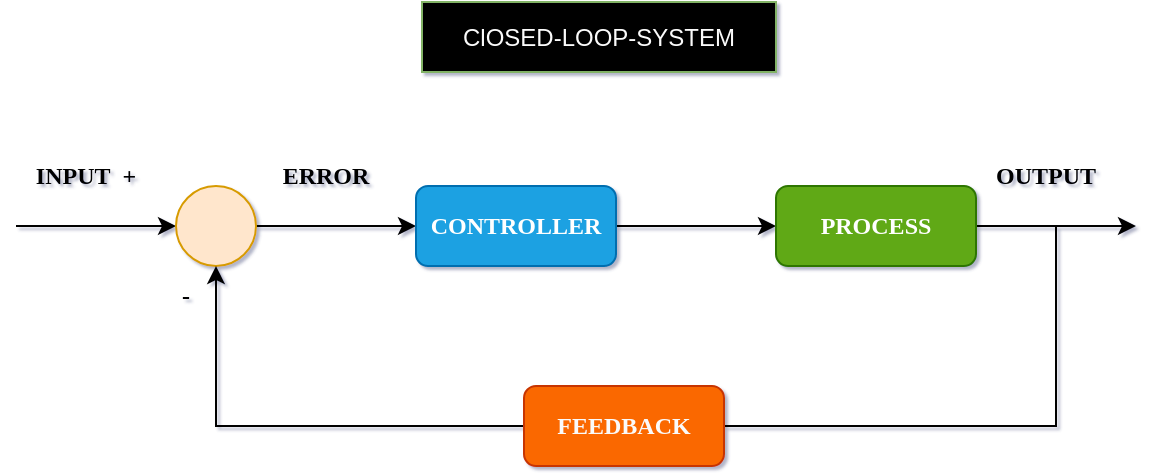 <mxfile version="20.8.5" type="github">
  <diagram id="C5RBs43oDa-KdzZeNtuy" name="Page-1">
    <mxGraphModel dx="760" dy="391" grid="0" gridSize="10" guides="1" tooltips="1" connect="1" arrows="1" fold="1" page="1" pageScale="1" pageWidth="827" pageHeight="1169" background="none" math="0" shadow="1">
      <root>
        <mxCell id="WIyWlLk6GJQsqaUBKTNV-0" />
        <mxCell id="WIyWlLk6GJQsqaUBKTNV-1" parent="WIyWlLk6GJQsqaUBKTNV-0" />
        <mxCell id="mh1vXI5inr4Wv4df_WpW-0" value="&lt;font color=&quot;#fafafa&quot;&gt;ClOSED-LOOP-SYSTEM&lt;/font&gt;" style="rounded=0;whiteSpace=wrap;html=1;fillColor=#000000;strokeColor=#82b366;" vertex="1" parent="WIyWlLk6GJQsqaUBKTNV-1">
          <mxGeometry x="330" y="244" width="177" height="35" as="geometry" />
        </mxCell>
        <mxCell id="mh1vXI5inr4Wv4df_WpW-1" value="" style="endArrow=classic;html=1;rounded=0;exitX=1;exitY=0.5;exitDx=0;exitDy=0;entryX=0;entryY=0.5;entryDx=0;entryDy=0;" edge="1" parent="WIyWlLk6GJQsqaUBKTNV-1" target="mh1vXI5inr4Wv4df_WpW-4">
          <mxGeometry width="50" height="50" relative="1" as="geometry">
            <mxPoint x="127" y="356" as="sourcePoint" />
            <mxPoint x="207" y="356" as="targetPoint" />
          </mxGeometry>
        </mxCell>
        <mxCell id="mh1vXI5inr4Wv4df_WpW-3" value="INPUT&amp;nbsp; +" style="text;html=1;strokeColor=none;fillColor=none;align=center;verticalAlign=middle;whiteSpace=wrap;rounded=0;fontFamily=Comic Sans MS;fontStyle=1" vertex="1" parent="WIyWlLk6GJQsqaUBKTNV-1">
          <mxGeometry x="127" y="316" width="70" height="30" as="geometry" />
        </mxCell>
        <mxCell id="mh1vXI5inr4Wv4df_WpW-8" style="edgeStyle=orthogonalEdgeStyle;rounded=0;orthogonalLoop=1;jettySize=auto;html=1;exitX=1;exitY=0.5;exitDx=0;exitDy=0;fontFamily=Comic Sans MS;" edge="1" parent="WIyWlLk6GJQsqaUBKTNV-1" source="mh1vXI5inr4Wv4df_WpW-4">
          <mxGeometry relative="1" as="geometry">
            <mxPoint x="327" y="356" as="targetPoint" />
          </mxGeometry>
        </mxCell>
        <mxCell id="mh1vXI5inr4Wv4df_WpW-4" value="" style="ellipse;whiteSpace=wrap;html=1;aspect=fixed;fontFamily=Comic Sans MS;fillColor=#ffe6cc;strokeColor=#d79b00;" vertex="1" parent="WIyWlLk6GJQsqaUBKTNV-1">
          <mxGeometry x="207" y="336" width="40" height="40" as="geometry" />
        </mxCell>
        <mxCell id="mh1vXI5inr4Wv4df_WpW-9" value="ERROR" style="text;html=1;strokeColor=none;fillColor=none;align=center;verticalAlign=middle;whiteSpace=wrap;rounded=0;fontFamily=Comic Sans MS;fontStyle=1" vertex="1" parent="WIyWlLk6GJQsqaUBKTNV-1">
          <mxGeometry x="247" y="316" width="70" height="30" as="geometry" />
        </mxCell>
        <mxCell id="mh1vXI5inr4Wv4df_WpW-14" style="edgeStyle=orthogonalEdgeStyle;rounded=0;orthogonalLoop=1;jettySize=auto;html=1;exitX=1;exitY=0.5;exitDx=0;exitDy=0;fontFamily=Comic Sans MS;" edge="1" parent="WIyWlLk6GJQsqaUBKTNV-1" source="mh1vXI5inr4Wv4df_WpW-12">
          <mxGeometry relative="1" as="geometry">
            <mxPoint x="507" y="356" as="targetPoint" />
          </mxGeometry>
        </mxCell>
        <mxCell id="mh1vXI5inr4Wv4df_WpW-12" value="&lt;b&gt;CONTROLLER&lt;/b&gt;" style="rounded=1;whiteSpace=wrap;html=1;fontFamily=Comic Sans MS;fillColor=#1ba1e2;fontColor=#ffffff;strokeColor=#006EAF;" vertex="1" parent="WIyWlLk6GJQsqaUBKTNV-1">
          <mxGeometry x="327" y="336" width="100" height="40" as="geometry" />
        </mxCell>
        <mxCell id="mh1vXI5inr4Wv4df_WpW-17" style="edgeStyle=orthogonalEdgeStyle;rounded=0;orthogonalLoop=1;jettySize=auto;html=1;exitX=1;exitY=0.5;exitDx=0;exitDy=0;fontFamily=Comic Sans MS;" edge="1" parent="WIyWlLk6GJQsqaUBKTNV-1" source="mh1vXI5inr4Wv4df_WpW-15">
          <mxGeometry relative="1" as="geometry">
            <mxPoint x="687" y="356" as="targetPoint" />
          </mxGeometry>
        </mxCell>
        <mxCell id="mh1vXI5inr4Wv4df_WpW-15" value="&lt;b&gt;PROCESS&lt;/b&gt;" style="rounded=1;whiteSpace=wrap;html=1;fontFamily=Comic Sans MS;fillColor=#60a917;fontColor=#ffffff;strokeColor=#2D7600;" vertex="1" parent="WIyWlLk6GJQsqaUBKTNV-1">
          <mxGeometry x="507" y="336" width="100" height="40" as="geometry" />
        </mxCell>
        <mxCell id="mh1vXI5inr4Wv4df_WpW-18" value="OUTPUT" style="text;html=1;strokeColor=none;fillColor=none;align=center;verticalAlign=middle;whiteSpace=wrap;rounded=0;fontFamily=Comic Sans MS;fontStyle=1" vertex="1" parent="WIyWlLk6GJQsqaUBKTNV-1">
          <mxGeometry x="607" y="316" width="70" height="30" as="geometry" />
        </mxCell>
        <mxCell id="mh1vXI5inr4Wv4df_WpW-19" value="" style="endArrow=classic;html=1;rounded=0;fontFamily=Comic Sans MS;entryX=0.5;entryY=1;entryDx=0;entryDy=0;" edge="1" parent="WIyWlLk6GJQsqaUBKTNV-1" target="mh1vXI5inr4Wv4df_WpW-4">
          <mxGeometry width="50" height="50" relative="1" as="geometry">
            <mxPoint x="647" y="356" as="sourcePoint" />
            <mxPoint x="227" y="456" as="targetPoint" />
            <Array as="points">
              <mxPoint x="647" y="456" />
              <mxPoint x="227" y="456" />
            </Array>
          </mxGeometry>
        </mxCell>
        <mxCell id="mh1vXI5inr4Wv4df_WpW-22" value="&lt;b&gt;&lt;font color=&quot;#fafafa&quot;&gt;FEEDBACK&lt;/font&gt;&lt;/b&gt;" style="rounded=1;whiteSpace=wrap;html=1;fontFamily=Comic Sans MS;fillColor=#fa6800;fontColor=#000000;strokeColor=#C73500;" vertex="1" parent="WIyWlLk6GJQsqaUBKTNV-1">
          <mxGeometry x="381" y="436" width="100" height="40" as="geometry" />
        </mxCell>
        <mxCell id="mh1vXI5inr4Wv4df_WpW-24" value="-" style="text;html=1;strokeColor=none;fillColor=none;align=center;verticalAlign=middle;whiteSpace=wrap;rounded=0;fontFamily=Comic Sans MS;fontStyle=1" vertex="1" parent="WIyWlLk6GJQsqaUBKTNV-1">
          <mxGeometry x="177" y="376" width="70" height="30" as="geometry" />
        </mxCell>
      </root>
    </mxGraphModel>
  </diagram>
</mxfile>
